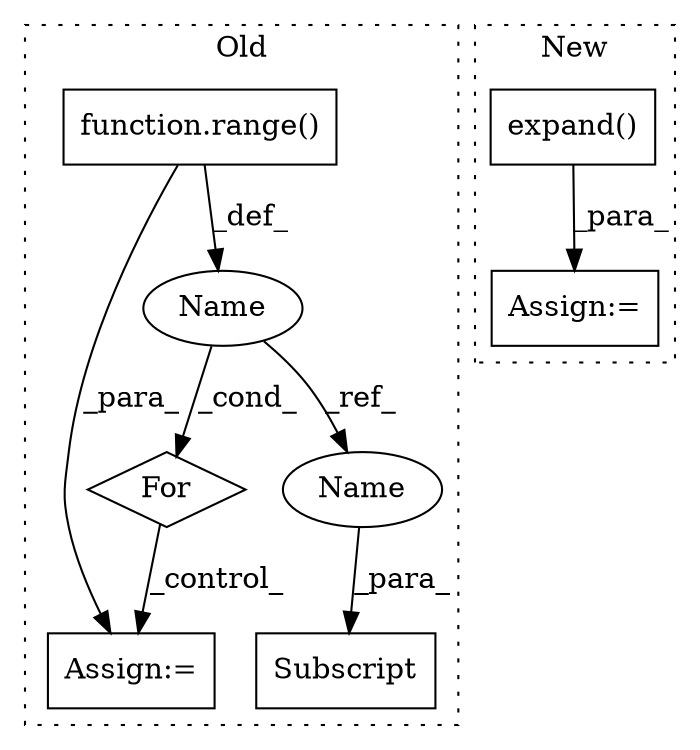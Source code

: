 digraph G {
subgraph cluster0 {
1 [label="For" a="107" s="878,904" l="4,15" shape="diamond"];
3 [label="Assign:=" a="68" s="1003" l="3" shape="box"];
4 [label="Name" a="87" s="882" l="1" shape="ellipse"];
6 [label="function.range()" a="75" s="887,903" l="6,1" shape="box"];
7 [label="Subscript" a="63" s="941,0" l="9,0" shape="box"];
8 [label="Name" a="87" s="948" l="1" shape="ellipse"];
label = "Old";
style="dotted";
}
subgraph cluster1 {
2 [label="expand()" a="75" s="579,597" l="14,1" shape="box"];
5 [label="Assign:=" a="68" s="1073" l="3" shape="box"];
label = "New";
style="dotted";
}
1 -> 3 [label="_control_"];
2 -> 5 [label="_para_"];
4 -> 1 [label="_cond_"];
4 -> 8 [label="_ref_"];
6 -> 3 [label="_para_"];
6 -> 4 [label="_def_"];
8 -> 7 [label="_para_"];
}